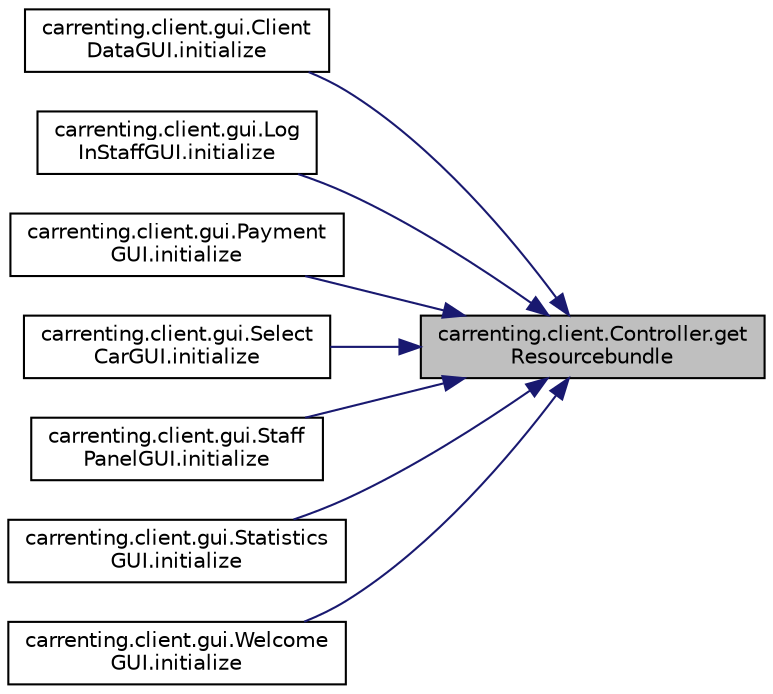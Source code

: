 digraph "carrenting.client.Controller.getResourcebundle"
{
 // LATEX_PDF_SIZE
  edge [fontname="Helvetica",fontsize="10",labelfontname="Helvetica",labelfontsize="10"];
  node [fontname="Helvetica",fontsize="10",shape=record];
  rankdir="RL";
  Node159 [label="carrenting.client.Controller.get\lResourcebundle",height=0.2,width=0.4,color="black", fillcolor="grey75", style="filled", fontcolor="black",tooltip=" "];
  Node159 -> Node160 [dir="back",color="midnightblue",fontsize="10",style="solid",fontname="Helvetica"];
  Node160 [label="carrenting.client.gui.Client\lDataGUI.initialize",height=0.2,width=0.4,color="black", fillcolor="white", style="filled",URL="$classcarrenting_1_1client_1_1gui_1_1_client_data_g_u_i.html#a2eb7f748bf70c5f4e42c71106a604a40",tooltip=" "];
  Node159 -> Node161 [dir="back",color="midnightblue",fontsize="10",style="solid",fontname="Helvetica"];
  Node161 [label="carrenting.client.gui.Log\lInStaffGUI.initialize",height=0.2,width=0.4,color="black", fillcolor="white", style="filled",URL="$classcarrenting_1_1client_1_1gui_1_1_log_in_staff_g_u_i.html#a47b35e476216e26fe89235fee12150e1",tooltip=" "];
  Node159 -> Node162 [dir="back",color="midnightblue",fontsize="10",style="solid",fontname="Helvetica"];
  Node162 [label="carrenting.client.gui.Payment\lGUI.initialize",height=0.2,width=0.4,color="black", fillcolor="white", style="filled",URL="$classcarrenting_1_1client_1_1gui_1_1_payment_g_u_i.html#a19724d907d6135f0e7b18d43504b2cc8",tooltip=" "];
  Node159 -> Node163 [dir="back",color="midnightblue",fontsize="10",style="solid",fontname="Helvetica"];
  Node163 [label="carrenting.client.gui.Select\lCarGUI.initialize",height=0.2,width=0.4,color="black", fillcolor="white", style="filled",URL="$classcarrenting_1_1client_1_1gui_1_1_select_car_g_u_i.html#a6e81cefc1c5bb31c0b0c5c7e766bc468",tooltip=" "];
  Node159 -> Node164 [dir="back",color="midnightblue",fontsize="10",style="solid",fontname="Helvetica"];
  Node164 [label="carrenting.client.gui.Staff\lPanelGUI.initialize",height=0.2,width=0.4,color="black", fillcolor="white", style="filled",URL="$classcarrenting_1_1client_1_1gui_1_1_staff_panel_g_u_i.html#aa2e22ff26b5539e2f2b4fdaf3e948802",tooltip=" "];
  Node159 -> Node165 [dir="back",color="midnightblue",fontsize="10",style="solid",fontname="Helvetica"];
  Node165 [label="carrenting.client.gui.Statistics\lGUI.initialize",height=0.2,width=0.4,color="black", fillcolor="white", style="filled",URL="$classcarrenting_1_1client_1_1gui_1_1_statistics_g_u_i.html#a3b85a88b18774ebb23ef80a5dcebaceb",tooltip=" "];
  Node159 -> Node166 [dir="back",color="midnightblue",fontsize="10",style="solid",fontname="Helvetica"];
  Node166 [label="carrenting.client.gui.Welcome\lGUI.initialize",height=0.2,width=0.4,color="black", fillcolor="white", style="filled",URL="$classcarrenting_1_1client_1_1gui_1_1_welcome_g_u_i.html#a2bfdeb076ee5dec04b540de7b4e36a9f",tooltip=" "];
}
